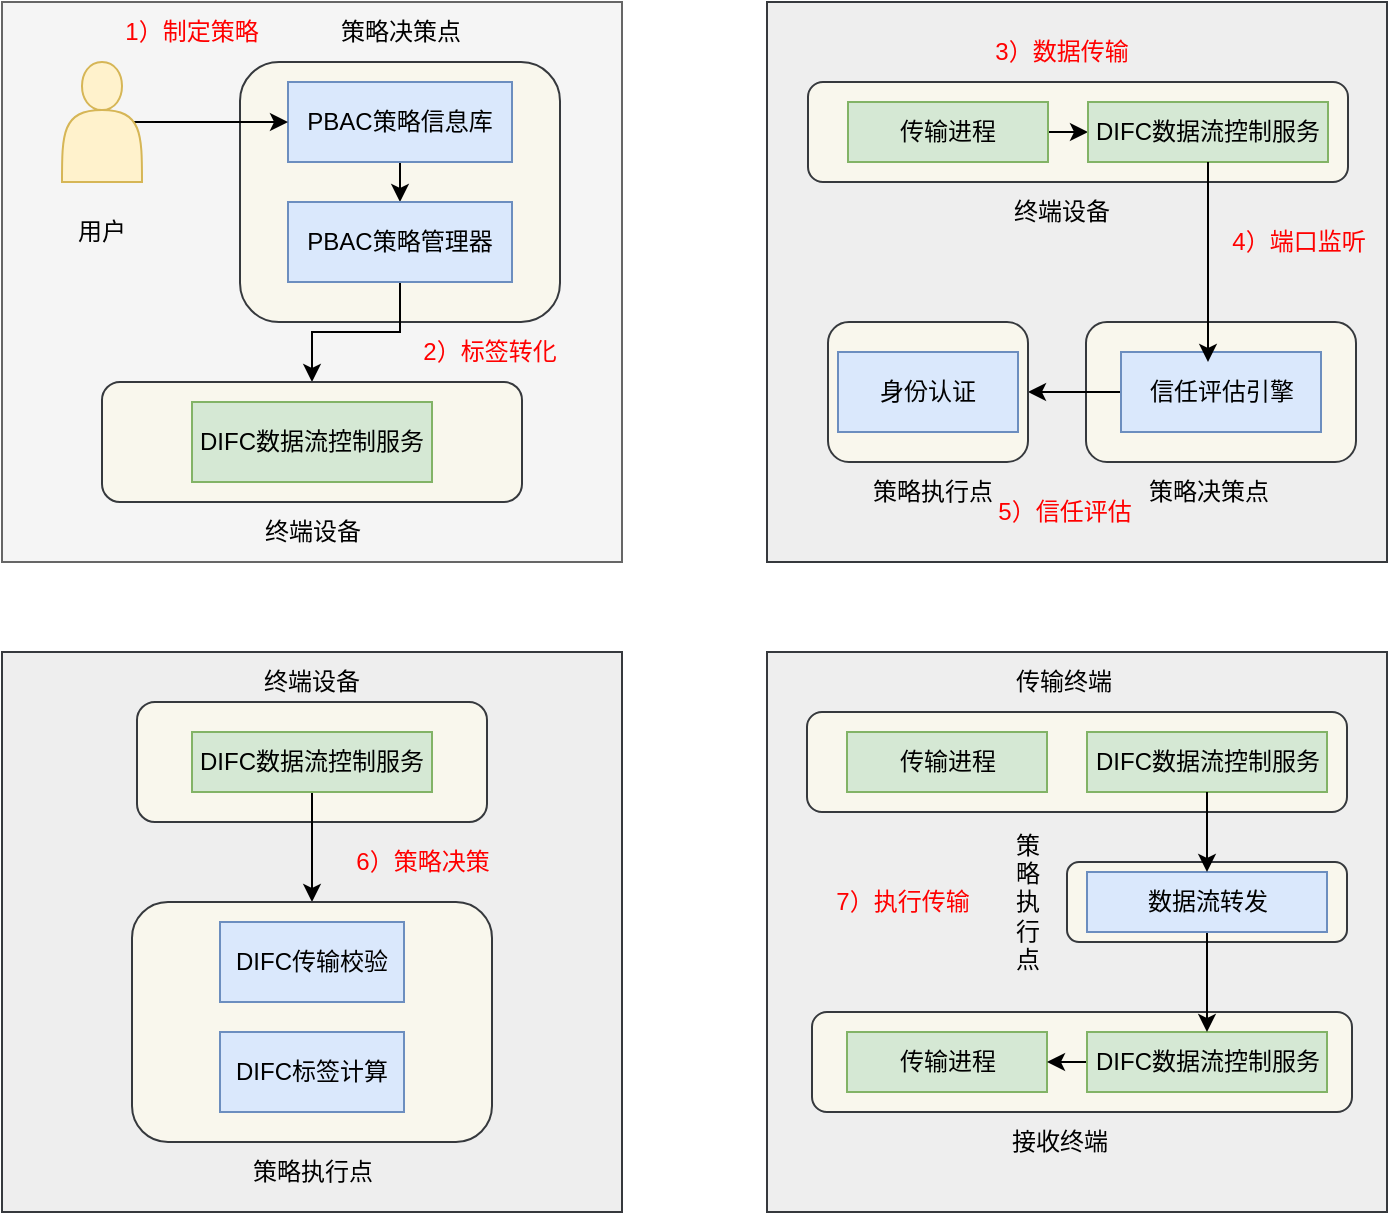 <mxfile version="21.2.1" type="github">
  <diagram name="第 1 页" id="O18CY8XnaBSc46CLeHWP">
    <mxGraphModel dx="1434" dy="788" grid="1" gridSize="10" guides="1" tooltips="1" connect="1" arrows="1" fold="1" page="1" pageScale="1" pageWidth="827" pageHeight="1169" math="0" shadow="0">
      <root>
        <mxCell id="0" />
        <mxCell id="1" parent="0" />
        <mxCell id="UMHnbR3vApaapKaN-r0W-21" value="" style="rounded=0;whiteSpace=wrap;html=1;fillColor=#eeeeee;strokeColor=#36393d;" parent="1" vertex="1">
          <mxGeometry x="532.5" y="50" width="310" height="280" as="geometry" />
        </mxCell>
        <mxCell id="UMHnbR3vApaapKaN-r0W-1" value="" style="rounded=0;whiteSpace=wrap;html=1;fillColor=#f5f5f5;fontColor=#333333;strokeColor=#666666;" parent="1" vertex="1">
          <mxGeometry x="150" y="50" width="310" height="280" as="geometry" />
        </mxCell>
        <mxCell id="UMHnbR3vApaapKaN-r0W-7" value="" style="rounded=1;whiteSpace=wrap;html=1;fillColor=#f9f7ed;strokeColor=#36393d;" parent="1" vertex="1">
          <mxGeometry x="269" y="80" width="160" height="130" as="geometry" />
        </mxCell>
        <mxCell id="UMHnbR3vApaapKaN-r0W-59" style="edgeStyle=orthogonalEdgeStyle;rounded=0;orthogonalLoop=1;jettySize=auto;html=1;exitX=0.5;exitY=1;exitDx=0;exitDy=0;entryX=0.5;entryY=0;entryDx=0;entryDy=0;" parent="1" source="UMHnbR3vApaapKaN-r0W-3" target="UMHnbR3vApaapKaN-r0W-5" edge="1">
          <mxGeometry relative="1" as="geometry" />
        </mxCell>
        <mxCell id="UMHnbR3vApaapKaN-r0W-3" value="PBAC策略信息库" style="rounded=0;whiteSpace=wrap;html=1;fillColor=#dae8fc;strokeColor=#6c8ebf;" parent="1" vertex="1">
          <mxGeometry x="293" y="90" width="112" height="40" as="geometry" />
        </mxCell>
        <mxCell id="UMHnbR3vApaapKaN-r0W-60" style="edgeStyle=orthogonalEdgeStyle;rounded=0;orthogonalLoop=1;jettySize=auto;html=1;exitX=0.5;exitY=1;exitDx=0;exitDy=0;entryX=0.5;entryY=0;entryDx=0;entryDy=0;" parent="1" source="UMHnbR3vApaapKaN-r0W-5" target="UMHnbR3vApaapKaN-r0W-9" edge="1">
          <mxGeometry relative="1" as="geometry" />
        </mxCell>
        <mxCell id="UMHnbR3vApaapKaN-r0W-5" value="PBAC策略管理器" style="rounded=0;whiteSpace=wrap;html=1;fillColor=#dae8fc;strokeColor=#6c8ebf;" parent="1" vertex="1">
          <mxGeometry x="293" y="150" width="112" height="40" as="geometry" />
        </mxCell>
        <mxCell id="UMHnbR3vApaapKaN-r0W-58" style="edgeStyle=orthogonalEdgeStyle;rounded=0;orthogonalLoop=1;jettySize=auto;html=1;exitX=0.9;exitY=0.5;exitDx=0;exitDy=0;exitPerimeter=0;entryX=0;entryY=0.5;entryDx=0;entryDy=0;" parent="1" source="UMHnbR3vApaapKaN-r0W-6" target="UMHnbR3vApaapKaN-r0W-3" edge="1">
          <mxGeometry relative="1" as="geometry" />
        </mxCell>
        <mxCell id="UMHnbR3vApaapKaN-r0W-6" value="" style="shape=actor;whiteSpace=wrap;html=1;fillColor=#fff2cc;strokeColor=#d6b656;" parent="1" vertex="1">
          <mxGeometry x="180" y="80" width="40" height="60" as="geometry" />
        </mxCell>
        <mxCell id="UMHnbR3vApaapKaN-r0W-8" value="策略决策点" style="text;html=1;align=center;verticalAlign=middle;resizable=0;points=[];autosize=1;strokeColor=none;fillColor=none;" parent="1" vertex="1">
          <mxGeometry x="309" y="50" width="80" height="30" as="geometry" />
        </mxCell>
        <mxCell id="UMHnbR3vApaapKaN-r0W-9" value="" style="rounded=1;whiteSpace=wrap;html=1;fillColor=#f9f7ed;strokeColor=#36393d;" parent="1" vertex="1">
          <mxGeometry x="200" y="240" width="210" height="60" as="geometry" />
        </mxCell>
        <mxCell id="UMHnbR3vApaapKaN-r0W-10" value="DIFC数据流控制服务" style="rounded=0;whiteSpace=wrap;html=1;fillColor=#d5e8d4;strokeColor=#82b366;" parent="1" vertex="1">
          <mxGeometry x="245" y="250" width="120" height="40" as="geometry" />
        </mxCell>
        <mxCell id="UMHnbR3vApaapKaN-r0W-11" value="终端设备" style="text;html=1;align=center;verticalAlign=middle;resizable=0;points=[];autosize=1;strokeColor=none;fillColor=none;" parent="1" vertex="1">
          <mxGeometry x="270" y="300" width="70" height="30" as="geometry" />
        </mxCell>
        <mxCell id="UMHnbR3vApaapKaN-r0W-12" value="用户" style="text;html=1;strokeColor=none;fillColor=none;align=center;verticalAlign=middle;whiteSpace=wrap;rounded=0;" parent="1" vertex="1">
          <mxGeometry x="170" y="150" width="60" height="30" as="geometry" />
        </mxCell>
        <mxCell id="UMHnbR3vApaapKaN-r0W-16" value="" style="rounded=1;whiteSpace=wrap;html=1;fillColor=#f9f7ed;strokeColor=#36393d;" parent="1" vertex="1">
          <mxGeometry x="553" y="90" width="270" height="50" as="geometry" />
        </mxCell>
        <mxCell id="UMHnbR3vApaapKaN-r0W-62" style="edgeStyle=orthogonalEdgeStyle;rounded=0;orthogonalLoop=1;jettySize=auto;html=1;exitX=1;exitY=0.5;exitDx=0;exitDy=0;entryX=0;entryY=0.5;entryDx=0;entryDy=0;" parent="1" source="UMHnbR3vApaapKaN-r0W-15" target="UMHnbR3vApaapKaN-r0W-20" edge="1">
          <mxGeometry relative="1" as="geometry" />
        </mxCell>
        <mxCell id="UMHnbR3vApaapKaN-r0W-15" value="传输进程" style="rounded=0;whiteSpace=wrap;html=1;fillColor=#d5e8d4;strokeColor=#82b366;" parent="1" vertex="1">
          <mxGeometry x="573" y="100" width="100" height="30" as="geometry" />
        </mxCell>
        <mxCell id="UMHnbR3vApaapKaN-r0W-20" value="DIFC数据流控制服务" style="rounded=0;whiteSpace=wrap;html=1;fillColor=#d5e8d4;strokeColor=#82b366;" parent="1" vertex="1">
          <mxGeometry x="693" y="100" width="120" height="30" as="geometry" />
        </mxCell>
        <mxCell id="UMHnbR3vApaapKaN-r0W-22" value="" style="rounded=1;whiteSpace=wrap;html=1;fillColor=#f9f7ed;strokeColor=#36393d;" parent="1" vertex="1">
          <mxGeometry x="692" y="210" width="135" height="70" as="geometry" />
        </mxCell>
        <mxCell id="UMHnbR3vApaapKaN-r0W-63" style="edgeStyle=orthogonalEdgeStyle;rounded=0;orthogonalLoop=1;jettySize=auto;html=1;exitX=0;exitY=0.5;exitDx=0;exitDy=0;entryX=1;entryY=0.5;entryDx=0;entryDy=0;" parent="1" source="UMHnbR3vApaapKaN-r0W-23" target="UMHnbR3vApaapKaN-r0W-28" edge="1">
          <mxGeometry relative="1" as="geometry" />
        </mxCell>
        <mxCell id="UMHnbR3vApaapKaN-r0W-23" value="信任评估引擎" style="rounded=0;whiteSpace=wrap;html=1;fillColor=#dae8fc;strokeColor=#6c8ebf;" parent="1" vertex="1">
          <mxGeometry x="709.5" y="225" width="100" height="40" as="geometry" />
        </mxCell>
        <mxCell id="UMHnbR3vApaapKaN-r0W-25" value="策略决策点" style="text;html=1;strokeColor=none;fillColor=none;align=center;verticalAlign=middle;whiteSpace=wrap;rounded=0;" parent="1" vertex="1">
          <mxGeometry x="717.5" y="280" width="71" height="30" as="geometry" />
        </mxCell>
        <mxCell id="UMHnbR3vApaapKaN-r0W-27" value="终端设备" style="text;html=1;strokeColor=none;fillColor=none;align=center;verticalAlign=middle;whiteSpace=wrap;rounded=0;" parent="1" vertex="1">
          <mxGeometry x="649.5" y="140" width="60" height="30" as="geometry" />
        </mxCell>
        <mxCell id="UMHnbR3vApaapKaN-r0W-28" value="" style="rounded=1;whiteSpace=wrap;html=1;fillColor=#f9f7ed;strokeColor=#36393d;" parent="1" vertex="1">
          <mxGeometry x="563" y="210" width="100" height="70" as="geometry" />
        </mxCell>
        <mxCell id="UMHnbR3vApaapKaN-r0W-29" value="身份认证" style="rounded=0;whiteSpace=wrap;html=1;fillColor=#dae8fc;strokeColor=#6c8ebf;" parent="1" vertex="1">
          <mxGeometry x="568" y="225" width="90" height="40" as="geometry" />
        </mxCell>
        <mxCell id="UMHnbR3vApaapKaN-r0W-30" value="策略执行点" style="text;html=1;strokeColor=none;fillColor=none;align=center;verticalAlign=middle;whiteSpace=wrap;rounded=0;" parent="1" vertex="1">
          <mxGeometry x="579.5" y="280" width="71" height="30" as="geometry" />
        </mxCell>
        <mxCell id="UMHnbR3vApaapKaN-r0W-31" value="" style="rounded=0;whiteSpace=wrap;html=1;fillColor=#eeeeee;strokeColor=#36393d;" parent="1" vertex="1">
          <mxGeometry x="150" y="375" width="310" height="280" as="geometry" />
        </mxCell>
        <mxCell id="UMHnbR3vApaapKaN-r0W-32" value="" style="rounded=1;whiteSpace=wrap;html=1;fillColor=#f9f7ed;strokeColor=#36393d;" parent="1" vertex="1">
          <mxGeometry x="217.5" y="400" width="175" height="60" as="geometry" />
        </mxCell>
        <mxCell id="UMHnbR3vApaapKaN-r0W-42" style="edgeStyle=orthogonalEdgeStyle;rounded=0;orthogonalLoop=1;jettySize=auto;html=1;exitX=0.5;exitY=1;exitDx=0;exitDy=0;entryX=0.5;entryY=0;entryDx=0;entryDy=0;" parent="1" source="UMHnbR3vApaapKaN-r0W-33" target="UMHnbR3vApaapKaN-r0W-34" edge="1">
          <mxGeometry relative="1" as="geometry" />
        </mxCell>
        <mxCell id="UMHnbR3vApaapKaN-r0W-33" value="DIFC数据流控制服务" style="rounded=0;whiteSpace=wrap;html=1;fillColor=#d5e8d4;strokeColor=#82b366;" parent="1" vertex="1">
          <mxGeometry x="245" y="415" width="120" height="30" as="geometry" />
        </mxCell>
        <mxCell id="UMHnbR3vApaapKaN-r0W-34" value="" style="rounded=1;whiteSpace=wrap;html=1;fillColor=#f9f7ed;strokeColor=#36393d;" parent="1" vertex="1">
          <mxGeometry x="215" y="500" width="180" height="120" as="geometry" />
        </mxCell>
        <mxCell id="UMHnbR3vApaapKaN-r0W-35" value="终端设备" style="text;html=1;strokeColor=none;fillColor=none;align=center;verticalAlign=middle;whiteSpace=wrap;rounded=0;" parent="1" vertex="1">
          <mxGeometry x="275" y="375" width="60" height="30" as="geometry" />
        </mxCell>
        <mxCell id="UMHnbR3vApaapKaN-r0W-36" value="DIFC传输校验" style="rounded=0;whiteSpace=wrap;html=1;fillColor=#dae8fc;strokeColor=#6c8ebf;" parent="1" vertex="1">
          <mxGeometry x="259" y="510" width="92" height="40" as="geometry" />
        </mxCell>
        <mxCell id="UMHnbR3vApaapKaN-r0W-37" value="DIFC标签计算" style="rounded=0;whiteSpace=wrap;html=1;fillColor=#dae8fc;strokeColor=#6c8ebf;" parent="1" vertex="1">
          <mxGeometry x="259" y="565" width="92" height="40" as="geometry" />
        </mxCell>
        <mxCell id="UMHnbR3vApaapKaN-r0W-39" value="策略执行点" style="text;html=1;align=center;verticalAlign=middle;resizable=0;points=[];autosize=1;strokeColor=none;fillColor=none;" parent="1" vertex="1">
          <mxGeometry x="265" y="620" width="80" height="30" as="geometry" />
        </mxCell>
        <mxCell id="UMHnbR3vApaapKaN-r0W-41" value="" style="rounded=0;whiteSpace=wrap;html=1;fillColor=#eeeeee;strokeColor=#36393d;" parent="1" vertex="1">
          <mxGeometry x="532.5" y="375" width="310" height="280" as="geometry" />
        </mxCell>
        <mxCell id="UMHnbR3vApaapKaN-r0W-45" value="" style="rounded=1;whiteSpace=wrap;html=1;fillColor=#f9f7ed;strokeColor=#36393d;" parent="1" vertex="1">
          <mxGeometry x="552.5" y="405" width="270" height="50" as="geometry" />
        </mxCell>
        <mxCell id="UMHnbR3vApaapKaN-r0W-46" value="传输进程" style="rounded=0;whiteSpace=wrap;html=1;fillColor=#d5e8d4;strokeColor=#82b366;" parent="1" vertex="1">
          <mxGeometry x="572.5" y="415" width="100" height="30" as="geometry" />
        </mxCell>
        <mxCell id="UMHnbR3vApaapKaN-r0W-47" value="DIFC数据流控制服务" style="rounded=0;whiteSpace=wrap;html=1;fillColor=#d5e8d4;strokeColor=#82b366;" parent="1" vertex="1">
          <mxGeometry x="692.5" y="415" width="120" height="30" as="geometry" />
        </mxCell>
        <mxCell id="UMHnbR3vApaapKaN-r0W-48" value="传输终端" style="text;html=1;strokeColor=none;fillColor=none;align=center;verticalAlign=middle;whiteSpace=wrap;rounded=0;" parent="1" vertex="1">
          <mxGeometry x="650.5" y="375" width="60" height="30" as="geometry" />
        </mxCell>
        <mxCell id="UMHnbR3vApaapKaN-r0W-49" value="" style="rounded=1;whiteSpace=wrap;html=1;fillColor=#f9f7ed;strokeColor=#36393d;" parent="1" vertex="1">
          <mxGeometry x="555" y="555" width="270" height="50" as="geometry" />
        </mxCell>
        <mxCell id="UMHnbR3vApaapKaN-r0W-50" value="传输进程" style="rounded=0;whiteSpace=wrap;html=1;fillColor=#d5e8d4;strokeColor=#82b366;" parent="1" vertex="1">
          <mxGeometry x="572.5" y="565" width="100" height="30" as="geometry" />
        </mxCell>
        <mxCell id="LOuQ3Y_gW_0SMIseQCvZ-8" style="edgeStyle=orthogonalEdgeStyle;rounded=0;orthogonalLoop=1;jettySize=auto;html=1;exitX=0;exitY=0.5;exitDx=0;exitDy=0;entryX=1;entryY=0.5;entryDx=0;entryDy=0;" edge="1" parent="1" source="UMHnbR3vApaapKaN-r0W-51" target="UMHnbR3vApaapKaN-r0W-50">
          <mxGeometry relative="1" as="geometry" />
        </mxCell>
        <mxCell id="UMHnbR3vApaapKaN-r0W-51" value="DIFC数据流控制服务" style="rounded=0;whiteSpace=wrap;html=1;fillColor=#d5e8d4;strokeColor=#82b366;" parent="1" vertex="1">
          <mxGeometry x="692.5" y="565" width="120" height="30" as="geometry" />
        </mxCell>
        <mxCell id="UMHnbR3vApaapKaN-r0W-52" value="接收终端" style="text;html=1;strokeColor=none;fillColor=none;align=center;verticalAlign=middle;whiteSpace=wrap;rounded=0;" parent="1" vertex="1">
          <mxGeometry x="649" y="605" width="60" height="30" as="geometry" />
        </mxCell>
        <mxCell id="UMHnbR3vApaapKaN-r0W-54" value="" style="rounded=1;whiteSpace=wrap;html=1;fillColor=#f9f7ed;strokeColor=#36393d;" parent="1" vertex="1">
          <mxGeometry x="682.5" y="480" width="140" height="40" as="geometry" />
        </mxCell>
        <mxCell id="UMHnbR3vApaapKaN-r0W-56" style="edgeStyle=orthogonalEdgeStyle;rounded=0;orthogonalLoop=1;jettySize=auto;html=1;exitX=0.5;exitY=1;exitDx=0;exitDy=0;entryX=0.5;entryY=0;entryDx=0;entryDy=0;" parent="1" source="UMHnbR3vApaapKaN-r0W-53" target="UMHnbR3vApaapKaN-r0W-51" edge="1">
          <mxGeometry relative="1" as="geometry" />
        </mxCell>
        <mxCell id="UMHnbR3vApaapKaN-r0W-53" value="数据流转发" style="rounded=0;whiteSpace=wrap;html=1;fillColor=#dae8fc;strokeColor=#6c8ebf;" parent="1" vertex="1">
          <mxGeometry x="692.5" y="485" width="120" height="30" as="geometry" />
        </mxCell>
        <mxCell id="UMHnbR3vApaapKaN-r0W-55" style="edgeStyle=orthogonalEdgeStyle;rounded=0;orthogonalLoop=1;jettySize=auto;html=1;exitX=0.5;exitY=1;exitDx=0;exitDy=0;entryX=0.5;entryY=0;entryDx=0;entryDy=0;" parent="1" source="UMHnbR3vApaapKaN-r0W-47" target="UMHnbR3vApaapKaN-r0W-53" edge="1">
          <mxGeometry relative="1" as="geometry" />
        </mxCell>
        <mxCell id="UMHnbR3vApaapKaN-r0W-57" value="策略执行点" style="text;html=1;strokeColor=none;fillColor=none;align=center;verticalAlign=middle;whiteSpace=wrap;rounded=0;" parent="1" vertex="1">
          <mxGeometry x="652.5" y="465" width="20" height="70" as="geometry" />
        </mxCell>
        <mxCell id="UMHnbR3vApaapKaN-r0W-61" style="edgeStyle=orthogonalEdgeStyle;rounded=0;orthogonalLoop=1;jettySize=auto;html=1;exitX=0.5;exitY=1;exitDx=0;exitDy=0;" parent="1" source="UMHnbR3vApaapKaN-r0W-20" edge="1">
          <mxGeometry relative="1" as="geometry">
            <mxPoint x="753" y="230" as="targetPoint" />
          </mxGeometry>
        </mxCell>
        <mxCell id="LOuQ3Y_gW_0SMIseQCvZ-1" value="&lt;font color=&quot;#ff0000&quot;&gt;1）制定策略&lt;/font&gt;" style="text;html=1;strokeColor=none;fillColor=none;align=center;verticalAlign=middle;whiteSpace=wrap;rounded=0;" vertex="1" parent="1">
          <mxGeometry x="210" y="50" width="70" height="30" as="geometry" />
        </mxCell>
        <mxCell id="LOuQ3Y_gW_0SMIseQCvZ-2" value="&lt;font color=&quot;#ff0000&quot;&gt;2）标签转化&lt;/font&gt;" style="text;html=1;strokeColor=none;fillColor=none;align=center;verticalAlign=middle;whiteSpace=wrap;rounded=0;" vertex="1" parent="1">
          <mxGeometry x="359" y="210" width="70" height="30" as="geometry" />
        </mxCell>
        <mxCell id="LOuQ3Y_gW_0SMIseQCvZ-3" value="&lt;font color=&quot;#ff0000&quot;&gt;3）数据传输&lt;/font&gt;" style="text;html=1;strokeColor=none;fillColor=none;align=center;verticalAlign=middle;whiteSpace=wrap;rounded=0;" vertex="1" parent="1">
          <mxGeometry x="644.5" y="60" width="70" height="30" as="geometry" />
        </mxCell>
        <mxCell id="LOuQ3Y_gW_0SMIseQCvZ-4" value="&lt;font color=&quot;#ff0000&quot;&gt;4）端口监听&lt;/font&gt;" style="text;html=1;align=center;verticalAlign=middle;resizable=0;points=[];autosize=1;strokeColor=none;fillColor=none;" vertex="1" parent="1">
          <mxGeometry x="752.5" y="155" width="90" height="30" as="geometry" />
        </mxCell>
        <mxCell id="LOuQ3Y_gW_0SMIseQCvZ-5" value="&lt;font color=&quot;#ff0000&quot;&gt;5）信任评估&lt;/font&gt;" style="text;html=1;align=center;verticalAlign=middle;resizable=0;points=[];autosize=1;strokeColor=none;fillColor=none;" vertex="1" parent="1">
          <mxGeometry x="635.5" y="290" width="90" height="30" as="geometry" />
        </mxCell>
        <mxCell id="LOuQ3Y_gW_0SMIseQCvZ-6" value="&lt;font color=&quot;#ff0000&quot;&gt;6）策略决策&lt;/font&gt;" style="text;html=1;align=center;verticalAlign=middle;resizable=0;points=[];autosize=1;strokeColor=none;fillColor=none;" vertex="1" parent="1">
          <mxGeometry x="315" y="465" width="90" height="30" as="geometry" />
        </mxCell>
        <mxCell id="LOuQ3Y_gW_0SMIseQCvZ-7" value="&lt;font color=&quot;#ff0000&quot;&gt;7）执行传输&lt;/font&gt;" style="text;html=1;align=center;verticalAlign=middle;resizable=0;points=[];autosize=1;strokeColor=none;fillColor=none;" vertex="1" parent="1">
          <mxGeometry x="554.5" y="485" width="90" height="30" as="geometry" />
        </mxCell>
      </root>
    </mxGraphModel>
  </diagram>
</mxfile>
